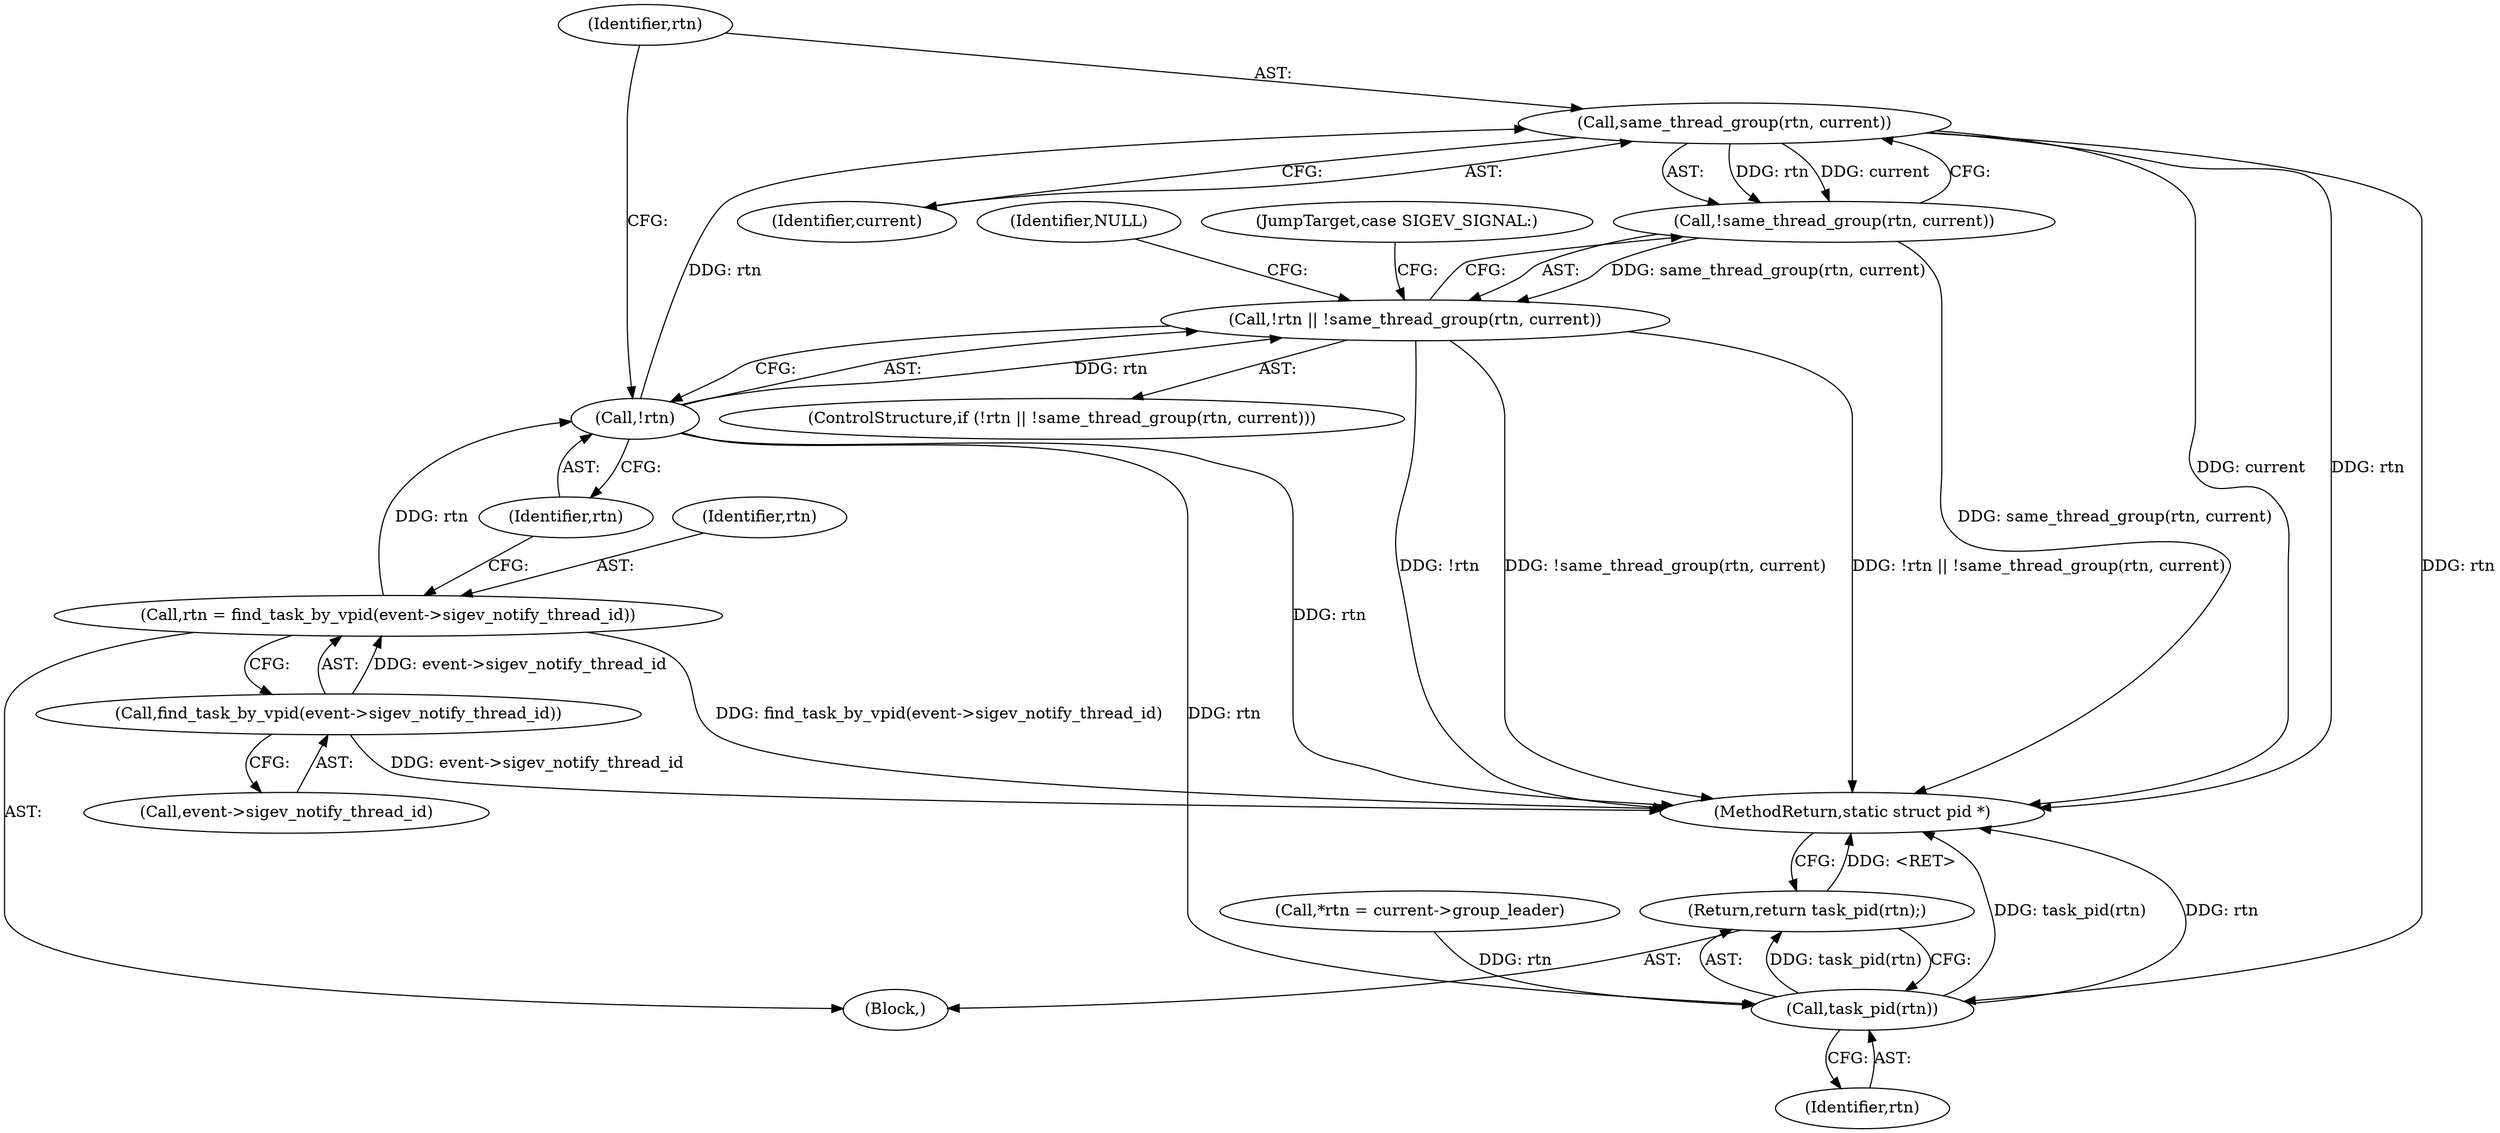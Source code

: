 digraph "0_linux_cef31d9af908243421258f1df35a4a644604efbe_1@API" {
"1000128" [label="(Call,same_thread_group(rtn, current))"];
"1000125" [label="(Call,!rtn)"];
"1000117" [label="(Call,rtn = find_task_by_vpid(event->sigev_notify_thread_id))"];
"1000119" [label="(Call,find_task_by_vpid(event->sigev_notify_thread_id))"];
"1000127" [label="(Call,!same_thread_group(rtn, current))"];
"1000124" [label="(Call,!rtn || !same_thread_group(rtn, current))"];
"1000151" [label="(Call,task_pid(rtn))"];
"1000150" [label="(Return,return task_pid(rtn);)"];
"1000152" [label="(Identifier,rtn)"];
"1000126" [label="(Identifier,rtn)"];
"1000106" [label="(Call,*rtn = current->group_leader)"];
"1000117" [label="(Call,rtn = find_task_by_vpid(event->sigev_notify_thread_id))"];
"1000127" [label="(Call,!same_thread_group(rtn, current))"];
"1000118" [label="(Identifier,rtn)"];
"1000130" [label="(Identifier,current)"];
"1000129" [label="(Identifier,rtn)"];
"1000150" [label="(Return,return task_pid(rtn);)"];
"1000120" [label="(Call,event->sigev_notify_thread_id)"];
"1000125" [label="(Call,!rtn)"];
"1000119" [label="(Call,find_task_by_vpid(event->sigev_notify_thread_id))"];
"1000156" [label="(MethodReturn,static struct pid *)"];
"1000128" [label="(Call,same_thread_group(rtn, current))"];
"1000124" [label="(Call,!rtn || !same_thread_group(rtn, current))"];
"1000123" [label="(ControlStructure,if (!rtn || !same_thread_group(rtn, current)))"];
"1000132" [label="(Identifier,NULL)"];
"1000133" [label="(JumpTarget,case SIGEV_SIGNAL:)"];
"1000151" [label="(Call,task_pid(rtn))"];
"1000115" [label="(Block,)"];
"1000128" -> "1000127"  [label="AST: "];
"1000128" -> "1000130"  [label="CFG: "];
"1000129" -> "1000128"  [label="AST: "];
"1000130" -> "1000128"  [label="AST: "];
"1000127" -> "1000128"  [label="CFG: "];
"1000128" -> "1000156"  [label="DDG: current"];
"1000128" -> "1000156"  [label="DDG: rtn"];
"1000128" -> "1000127"  [label="DDG: rtn"];
"1000128" -> "1000127"  [label="DDG: current"];
"1000125" -> "1000128"  [label="DDG: rtn"];
"1000128" -> "1000151"  [label="DDG: rtn"];
"1000125" -> "1000124"  [label="AST: "];
"1000125" -> "1000126"  [label="CFG: "];
"1000126" -> "1000125"  [label="AST: "];
"1000129" -> "1000125"  [label="CFG: "];
"1000124" -> "1000125"  [label="CFG: "];
"1000125" -> "1000156"  [label="DDG: rtn"];
"1000125" -> "1000124"  [label="DDG: rtn"];
"1000117" -> "1000125"  [label="DDG: rtn"];
"1000125" -> "1000151"  [label="DDG: rtn"];
"1000117" -> "1000115"  [label="AST: "];
"1000117" -> "1000119"  [label="CFG: "];
"1000118" -> "1000117"  [label="AST: "];
"1000119" -> "1000117"  [label="AST: "];
"1000126" -> "1000117"  [label="CFG: "];
"1000117" -> "1000156"  [label="DDG: find_task_by_vpid(event->sigev_notify_thread_id)"];
"1000119" -> "1000117"  [label="DDG: event->sigev_notify_thread_id"];
"1000119" -> "1000120"  [label="CFG: "];
"1000120" -> "1000119"  [label="AST: "];
"1000119" -> "1000156"  [label="DDG: event->sigev_notify_thread_id"];
"1000127" -> "1000124"  [label="AST: "];
"1000124" -> "1000127"  [label="CFG: "];
"1000127" -> "1000156"  [label="DDG: same_thread_group(rtn, current)"];
"1000127" -> "1000124"  [label="DDG: same_thread_group(rtn, current)"];
"1000124" -> "1000123"  [label="AST: "];
"1000132" -> "1000124"  [label="CFG: "];
"1000133" -> "1000124"  [label="CFG: "];
"1000124" -> "1000156"  [label="DDG: !rtn"];
"1000124" -> "1000156"  [label="DDG: !same_thread_group(rtn, current)"];
"1000124" -> "1000156"  [label="DDG: !rtn || !same_thread_group(rtn, current)"];
"1000151" -> "1000150"  [label="AST: "];
"1000151" -> "1000152"  [label="CFG: "];
"1000152" -> "1000151"  [label="AST: "];
"1000150" -> "1000151"  [label="CFG: "];
"1000151" -> "1000156"  [label="DDG: rtn"];
"1000151" -> "1000156"  [label="DDG: task_pid(rtn)"];
"1000151" -> "1000150"  [label="DDG: task_pid(rtn)"];
"1000106" -> "1000151"  [label="DDG: rtn"];
"1000150" -> "1000115"  [label="AST: "];
"1000156" -> "1000150"  [label="CFG: "];
"1000150" -> "1000156"  [label="DDG: <RET>"];
}
